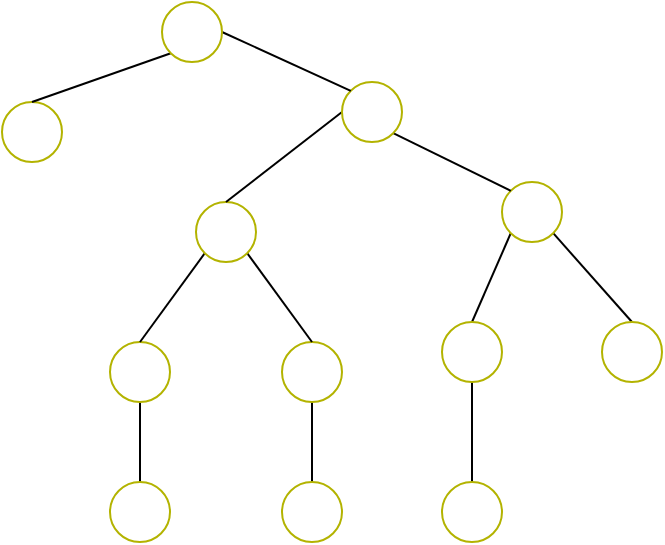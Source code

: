 <mxfile version="23.1.8" type="github">
  <diagram name="Page-1" id="Yzl3N8pKvQ0pY-97Gcgt">
    <mxGraphModel dx="791" dy="632" grid="1" gridSize="10" guides="1" tooltips="1" connect="1" arrows="1" fold="1" page="1" pageScale="1" pageWidth="827" pageHeight="1169" math="0" shadow="0">
      <root>
        <mxCell id="0" />
        <mxCell id="1" parent="0" />
        <mxCell id="oKikelOZNtLtG0cJ1z3B-6" value="" style="ellipse;whiteSpace=wrap;html=1;aspect=fixed;strokeColor=#B3B300;" vertex="1" parent="1">
          <mxGeometry x="330" y="100" width="30" height="30" as="geometry" />
        </mxCell>
        <mxCell id="oKikelOZNtLtG0cJ1z3B-27" style="edgeStyle=orthogonalEdgeStyle;rounded=0;orthogonalLoop=1;jettySize=auto;html=1;exitX=0.5;exitY=1;exitDx=0;exitDy=0;entryX=0.5;entryY=0;entryDx=0;entryDy=0;endArrow=none;" edge="1" parent="1" source="oKikelOZNtLtG0cJ1z3B-8" target="oKikelOZNtLtG0cJ1z3B-10">
          <mxGeometry relative="1" as="geometry" />
        </mxCell>
        <mxCell id="oKikelOZNtLtG0cJ1z3B-8" value="" style="ellipse;whiteSpace=wrap;html=1;aspect=fixed;strokeColor=#B3B300;" vertex="1" parent="1">
          <mxGeometry x="384" y="220" width="30" height="30" as="geometry" />
        </mxCell>
        <mxCell id="oKikelOZNtLtG0cJ1z3B-28" value="" style="edgeStyle=orthogonalEdgeStyle;rounded=0;orthogonalLoop=1;jettySize=auto;html=1;endArrow=none;" edge="1" parent="1" source="oKikelOZNtLtG0cJ1z3B-9" target="oKikelOZNtLtG0cJ1z3B-11">
          <mxGeometry relative="1" as="geometry" />
        </mxCell>
        <mxCell id="oKikelOZNtLtG0cJ1z3B-9" value="" style="ellipse;whiteSpace=wrap;html=1;aspect=fixed;strokeColor=#B3B300;" vertex="1" parent="1">
          <mxGeometry x="470" y="220" width="30" height="30" as="geometry" />
        </mxCell>
        <mxCell id="oKikelOZNtLtG0cJ1z3B-10" value="" style="ellipse;whiteSpace=wrap;html=1;aspect=fixed;strokeColor=#B3B300;" vertex="1" parent="1">
          <mxGeometry x="384" y="290" width="30" height="30" as="geometry" />
        </mxCell>
        <mxCell id="oKikelOZNtLtG0cJ1z3B-11" value="" style="ellipse;whiteSpace=wrap;html=1;aspect=fixed;strokeColor=#B3B300;" vertex="1" parent="1">
          <mxGeometry x="470" y="290" width="30" height="30" as="geometry" />
        </mxCell>
        <mxCell id="oKikelOZNtLtG0cJ1z3B-25" style="rounded=0;orthogonalLoop=1;jettySize=auto;html=1;exitX=0;exitY=1;exitDx=0;exitDy=0;entryX=0.5;entryY=0;entryDx=0;entryDy=0;endArrow=none;" edge="1" parent="1" source="oKikelOZNtLtG0cJ1z3B-12" target="oKikelOZNtLtG0cJ1z3B-8">
          <mxGeometry relative="1" as="geometry" />
        </mxCell>
        <mxCell id="oKikelOZNtLtG0cJ1z3B-26" style="rounded=0;orthogonalLoop=1;jettySize=auto;html=1;exitX=1;exitY=1;exitDx=0;exitDy=0;entryX=0.5;entryY=0;entryDx=0;entryDy=0;endArrow=none;" edge="1" parent="1" source="oKikelOZNtLtG0cJ1z3B-12" target="oKikelOZNtLtG0cJ1z3B-9">
          <mxGeometry relative="1" as="geometry" />
        </mxCell>
        <mxCell id="oKikelOZNtLtG0cJ1z3B-12" value="" style="ellipse;whiteSpace=wrap;html=1;aspect=fixed;strokeColor=#B3B300;" vertex="1" parent="1">
          <mxGeometry x="427" y="150" width="30" height="30" as="geometry" />
        </mxCell>
        <mxCell id="oKikelOZNtLtG0cJ1z3B-30" style="rounded=0;orthogonalLoop=1;jettySize=auto;html=1;exitX=0;exitY=1;exitDx=0;exitDy=0;entryX=0.5;entryY=0;entryDx=0;entryDy=0;endArrow=none;" edge="1" parent="1" source="oKikelOZNtLtG0cJ1z3B-13" target="oKikelOZNtLtG0cJ1z3B-14">
          <mxGeometry relative="1" as="geometry" />
        </mxCell>
        <mxCell id="oKikelOZNtLtG0cJ1z3B-31" style="rounded=0;orthogonalLoop=1;jettySize=auto;html=1;exitX=1;exitY=1;exitDx=0;exitDy=0;entryX=0.5;entryY=0;entryDx=0;entryDy=0;endArrow=none;" edge="1" parent="1" source="oKikelOZNtLtG0cJ1z3B-13" target="oKikelOZNtLtG0cJ1z3B-15">
          <mxGeometry relative="1" as="geometry" />
        </mxCell>
        <mxCell id="oKikelOZNtLtG0cJ1z3B-13" value="" style="ellipse;whiteSpace=wrap;html=1;aspect=fixed;strokeColor=#B3B300;" vertex="1" parent="1">
          <mxGeometry x="580" y="140" width="30" height="30" as="geometry" />
        </mxCell>
        <mxCell id="oKikelOZNtLtG0cJ1z3B-32" style="edgeStyle=orthogonalEdgeStyle;rounded=0;orthogonalLoop=1;jettySize=auto;html=1;exitX=0.5;exitY=1;exitDx=0;exitDy=0;entryX=0.5;entryY=0;entryDx=0;entryDy=0;endArrow=none;" edge="1" parent="1" source="oKikelOZNtLtG0cJ1z3B-14" target="oKikelOZNtLtG0cJ1z3B-17">
          <mxGeometry relative="1" as="geometry" />
        </mxCell>
        <mxCell id="oKikelOZNtLtG0cJ1z3B-14" value="" style="ellipse;whiteSpace=wrap;html=1;aspect=fixed;strokeColor=#B3B300;" vertex="1" parent="1">
          <mxGeometry x="550" y="210" width="30" height="30" as="geometry" />
        </mxCell>
        <mxCell id="oKikelOZNtLtG0cJ1z3B-15" value="" style="ellipse;whiteSpace=wrap;html=1;aspect=fixed;strokeColor=#B3B300;" vertex="1" parent="1">
          <mxGeometry x="630" y="210" width="30" height="30" as="geometry" />
        </mxCell>
        <mxCell id="oKikelOZNtLtG0cJ1z3B-17" value="" style="ellipse;whiteSpace=wrap;html=1;aspect=fixed;strokeColor=#B3B300;" vertex="1" parent="1">
          <mxGeometry x="550" y="290" width="30" height="30" as="geometry" />
        </mxCell>
        <mxCell id="oKikelOZNtLtG0cJ1z3B-24" style="rounded=0;orthogonalLoop=1;jettySize=auto;html=1;exitX=0;exitY=0.5;exitDx=0;exitDy=0;entryX=0.5;entryY=0;entryDx=0;entryDy=0;endArrow=none;" edge="1" parent="1" source="oKikelOZNtLtG0cJ1z3B-18" target="oKikelOZNtLtG0cJ1z3B-12">
          <mxGeometry relative="1" as="geometry" />
        </mxCell>
        <mxCell id="oKikelOZNtLtG0cJ1z3B-29" style="rounded=0;orthogonalLoop=1;jettySize=auto;html=1;exitX=1;exitY=1;exitDx=0;exitDy=0;entryX=0;entryY=0;entryDx=0;entryDy=0;endArrow=none;" edge="1" parent="1" source="oKikelOZNtLtG0cJ1z3B-18" target="oKikelOZNtLtG0cJ1z3B-13">
          <mxGeometry relative="1" as="geometry" />
        </mxCell>
        <mxCell id="oKikelOZNtLtG0cJ1z3B-18" value="" style="ellipse;whiteSpace=wrap;html=1;aspect=fixed;strokeColor=#B3B300;" vertex="1" parent="1">
          <mxGeometry x="500" y="90" width="30" height="30" as="geometry" />
        </mxCell>
        <mxCell id="oKikelOZNtLtG0cJ1z3B-22" style="rounded=0;orthogonalLoop=1;jettySize=auto;html=1;exitX=0;exitY=1;exitDx=0;exitDy=0;entryX=0.5;entryY=0;entryDx=0;entryDy=0;endArrow=none;" edge="1" parent="1" source="oKikelOZNtLtG0cJ1z3B-19" target="oKikelOZNtLtG0cJ1z3B-6">
          <mxGeometry relative="1" as="geometry" />
        </mxCell>
        <mxCell id="oKikelOZNtLtG0cJ1z3B-23" style="rounded=0;orthogonalLoop=1;jettySize=auto;html=1;exitX=1;exitY=0.5;exitDx=0;exitDy=0;entryX=0;entryY=0;entryDx=0;entryDy=0;endArrow=none;" edge="1" parent="1" source="oKikelOZNtLtG0cJ1z3B-19" target="oKikelOZNtLtG0cJ1z3B-18">
          <mxGeometry relative="1" as="geometry" />
        </mxCell>
        <mxCell id="oKikelOZNtLtG0cJ1z3B-19" value="" style="ellipse;whiteSpace=wrap;html=1;aspect=fixed;strokeColor=#B3B300;" vertex="1" parent="1">
          <mxGeometry x="410" y="50" width="30" height="30" as="geometry" />
        </mxCell>
      </root>
    </mxGraphModel>
  </diagram>
</mxfile>

